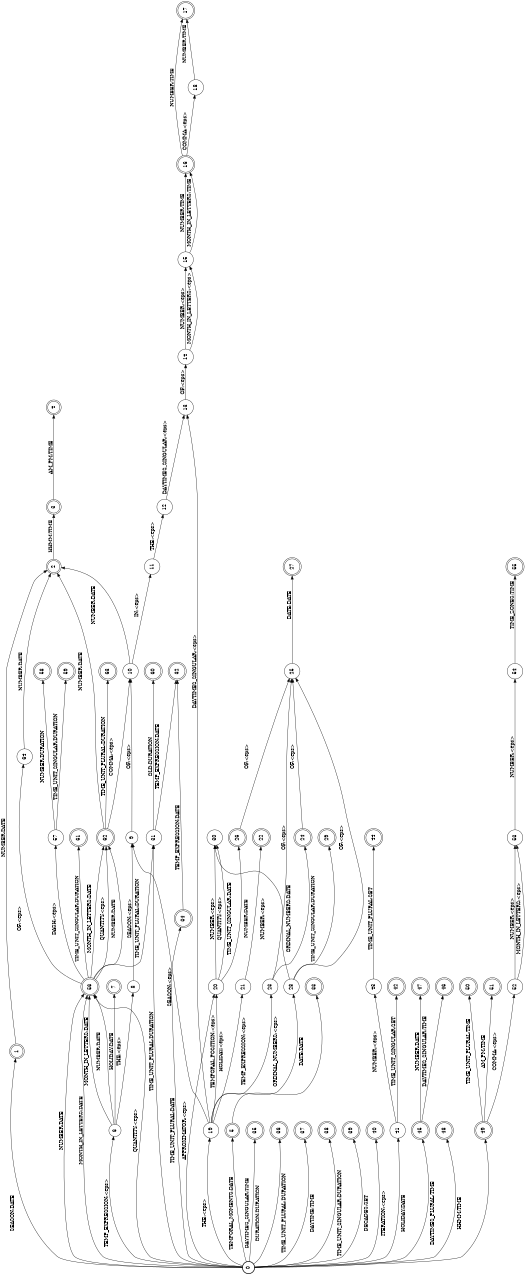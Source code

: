 digraph FST {
rankdir = LR;
size = "8.5,11";
label = "";
center = 1;
orientation = Landscape;
ranksep = "0.4";
nodesep = "0.25";
0 [label = "0", shape = circle, style = bold, fontsize = 14]
	0 -> 1 [label = "SEASON:DATE", fontsize = 14];
	0 -> 5 [label = "TEMPORAL_MOMENTS:DATE", fontsize = 14];
	0 -> 6 [label = "TEMP_EXPRESSION:<eps>", fontsize = 14];
	0 -> 19 [label = "THE:<eps>", fontsize = 14];
	0 -> 20 [label = "APPROXIMATOR:<eps>", fontsize = 14];
	0 -> 31 [label = "TIME_UNIT_PLURAL:DURATION", fontsize = 14];
	0 -> 34 [label = "TIME_UNIT_PLURAL:DATE", fontsize = 14];
	0 -> 35 [label = "DAYTIMES_SINGULAR:TIME", fontsize = 14];
	0 -> 36 [label = "DURATION:DURATION", fontsize = 14];
	0 -> 37 [label = "TIME_UNIT_PLURAL:DURATION", fontsize = 14];
	0 -> 38 [label = "DAYTIME:TIME", fontsize = 14];
	0 -> 39 [label = "TIME_UNIT_SINGULAR:DURATION", fontsize = 14];
	0 -> 40 [label = "DECADES:SET", fontsize = 14];
	0 -> 41 [label = "ITERATION:<eps>", fontsize = 14];
	0 -> 45 [label = "HOLIDAY:DATE", fontsize = 14];
	0 -> 48 [label = "DAYTIMES_PLURAL:TIME", fontsize = 14];
	0 -> 49 [label = "HHMM:TIME", fontsize = 14];
	0 -> 56 [label = "NUMBER:DATE", fontsize = 14];
	0 -> 56 [label = "MONTH_IN_LETTERS:DATE", fontsize = 14];
	0 -> 56 [label = "QUANTITY:<eps>", fontsize = 14];
1 [label = "1", shape = doublecircle, style = solid, fontsize = 14]
	1 -> 2 [label = "NUMBER:DATE", fontsize = 14];
2 [label = "2", shape = doublecircle, style = solid, fontsize = 14]
	2 -> 3 [label = "HHMM:TIME", fontsize = 14];
3 [label = "3", shape = doublecircle, style = solid, fontsize = 14]
	3 -> 4 [label = "AM_PM:TIME", fontsize = 14];
4 [label = "4", shape = doublecircle, style = solid, fontsize = 14]
5 [label = "5", shape = doublecircle, style = solid, fontsize = 14]
	5 -> 33 [label = "DATE:DATE", fontsize = 14];
6 [label = "6", shape = circle, style = solid, fontsize = 14]
	6 -> 7 [label = "HOLIDAY:DATE", fontsize = 14];
	6 -> 8 [label = "THE:<eps>", fontsize = 14];
	6 -> 56 [label = "NUMBER:DATE", fontsize = 14];
	6 -> 56 [label = "MONTH_IN_LETTERS:DATE", fontsize = 14];
7 [label = "7", shape = doublecircle, style = solid, fontsize = 14]
8 [label = "8", shape = circle, style = solid, fontsize = 14]
	8 -> 9 [label = "SEASON:<eps>", fontsize = 14];
9 [label = "9", shape = circle, style = solid, fontsize = 14]
	9 -> 10 [label = "OF:<eps>", fontsize = 14];
10 [label = "10", shape = circle, style = solid, fontsize = 14]
	10 -> 2 [label = "NUMBER:DATE", fontsize = 14];
	10 -> 11 [label = "IN:<eps>", fontsize = 14];
11 [label = "11", shape = circle, style = solid, fontsize = 14]
	11 -> 12 [label = "THE:<eps>", fontsize = 14];
12 [label = "12", shape = circle, style = solid, fontsize = 14]
	12 -> 13 [label = "DAYTIMES_SINGULAR:<eps>", fontsize = 14];
13 [label = "13", shape = circle, style = solid, fontsize = 14]
	13 -> 14 [label = "OF:<eps>", fontsize = 14];
14 [label = "14", shape = circle, style = solid, fontsize = 14]
	14 -> 15 [label = "NUMBER:<eps>", fontsize = 14];
	14 -> 15 [label = "MONTH_IN_LETTERS:<eps>", fontsize = 14];
15 [label = "15", shape = circle, style = solid, fontsize = 14]
	15 -> 16 [label = "NUMBER:TIME", fontsize = 14];
	15 -> 16 [label = "MONTH_IN_LETTERS:TIME", fontsize = 14];
16 [label = "16", shape = doublecircle, style = solid, fontsize = 14]
	16 -> 17 [label = "NUMBER:TIME", fontsize = 14];
	16 -> 18 [label = "COMMA:<eps>", fontsize = 14];
17 [label = "17", shape = doublecircle, style = solid, fontsize = 14]
18 [label = "18", shape = circle, style = solid, fontsize = 14]
	18 -> 17 [label = "NUMBER:TIME", fontsize = 14];
19 [label = "19", shape = circle, style = solid, fontsize = 14]
	19 -> 20 [label = "TEMPORAL_POSITION:<eps>", fontsize = 14];
	19 -> 21 [label = "HOLIDAY:<eps>", fontsize = 14];
	19 -> 13 [label = "DAYTIMES_SINGULAR:<eps>", fontsize = 14];
	19 -> 9 [label = "SEASON:<eps>", fontsize = 14];
	19 -> 23 [label = "TEMP_EXPRESSION:<eps>", fontsize = 14];
	19 -> 28 [label = "ORDINAL_NUMBERS:<eps>", fontsize = 14];
20 [label = "20", shape = circle, style = solid, fontsize = 14]
	20 -> 26 [label = "TIME_UNIT_SINGULAR:DATE", fontsize = 14];
	20 -> 30 [label = "NUMBER:<eps>", fontsize = 14];
	20 -> 30 [label = "QUANTITY:<eps>", fontsize = 14];
21 [label = "21", shape = circle, style = solid, fontsize = 14]
	21 -> 22 [label = "NUMBER:DATE", fontsize = 14];
22 [label = "22", shape = doublecircle, style = solid, fontsize = 14]
23 [label = "23", shape = circle, style = solid, fontsize = 14]
	23 -> 24 [label = "ORDINAL_NUMBERS:DATE", fontsize = 14];
	23 -> 25 [label = "OF:<eps>", fontsize = 14];
24 [label = "24", shape = doublecircle, style = solid, fontsize = 14]
	24 -> 25 [label = "OF:<eps>", fontsize = 14];
25 [label = "25", shape = circle, style = solid, fontsize = 14]
	25 -> 27 [label = "DATE:DATE", fontsize = 14];
26 [label = "26", shape = doublecircle, style = solid, fontsize = 14]
	26 -> 25 [label = "OF:<eps>", fontsize = 14];
27 [label = "27", shape = doublecircle, style = solid, fontsize = 14]
28 [label = "28", shape = circle, style = solid, fontsize = 14]
	28 -> 25 [label = "OF:<eps>", fontsize = 14];
	28 -> 29 [label = "TIME_UNIT_SINGULAR:DURATION", fontsize = 14];
	28 -> 30 [label = "NUMBER:<eps>", fontsize = 14];
29 [label = "29", shape = doublecircle, style = solid, fontsize = 14]
30 [label = "30", shape = circle, style = solid, fontsize = 14]
31 [label = "31", shape = circle, style = solid, fontsize = 14]
	31 -> 32 [label = "TEMP_EXPRESSION:DATE", fontsize = 14];
	31 -> 60 [label = "OLD:DURATION", fontsize = 14];
32 [label = "32", shape = doublecircle, style = solid, fontsize = 14]
33 [label = "33", shape = doublecircle, style = solid, fontsize = 14]
34 [label = "34", shape = doublecircle, style = solid, fontsize = 14]
	34 -> 32 [label = "TEMP_EXPRESSION:DATE", fontsize = 14];
35 [label = "35", shape = doublecircle, style = solid, fontsize = 14]
36 [label = "36", shape = doublecircle, style = solid, fontsize = 14]
37 [label = "37", shape = doublecircle, style = solid, fontsize = 14]
38 [label = "38", shape = doublecircle, style = solid, fontsize = 14]
39 [label = "39", shape = doublecircle, style = solid, fontsize = 14]
40 [label = "40", shape = doublecircle, style = solid, fontsize = 14]
41 [label = "41", shape = circle, style = solid, fontsize = 14]
	41 -> 42 [label = "TIME_UNIT_SINGULAR:SET", fontsize = 14];
	41 -> 43 [label = "NUMBER:<eps>", fontsize = 14];
42 [label = "42", shape = doublecircle, style = solid, fontsize = 14]
43 [label = "43", shape = circle, style = solid, fontsize = 14]
	43 -> 44 [label = "TIME_UNIT_PLURAL:SET", fontsize = 14];
44 [label = "44", shape = doublecircle, style = solid, fontsize = 14]
45 [label = "45", shape = doublecircle, style = solid, fontsize = 14]
	45 -> 46 [label = "DAYTIMES_SINGULAR:TIME", fontsize = 14];
	45 -> 47 [label = "NUMBER:DATE", fontsize = 14];
46 [label = "46", shape = doublecircle, style = solid, fontsize = 14]
47 [label = "47", shape = doublecircle, style = solid, fontsize = 14]
48 [label = "48", shape = doublecircle, style = solid, fontsize = 14]
49 [label = "49", shape = doublecircle, style = solid, fontsize = 14]
	49 -> 50 [label = "TIME_UNIT_PLURAL:TIME", fontsize = 14];
	49 -> 51 [label = "AM_PM:TIME", fontsize = 14];
	49 -> 52 [label = "COMMA:<eps>", fontsize = 14];
50 [label = "50", shape = doublecircle, style = solid, fontsize = 14]
51 [label = "51", shape = doublecircle, style = solid, fontsize = 14]
52 [label = "52", shape = circle, style = solid, fontsize = 14]
	52 -> 53 [label = "NUMBER:<eps>", fontsize = 14];
	52 -> 53 [label = "MONTH_IN_LETTERS:<eps>", fontsize = 14];
53 [label = "53", shape = circle, style = solid, fontsize = 14]
	53 -> 54 [label = "NUMBER:<eps>", fontsize = 14];
54 [label = "54", shape = circle, style = solid, fontsize = 14]
	54 -> 55 [label = "TIME_ZONES:TIME", fontsize = 14];
55 [label = "55", shape = doublecircle, style = solid, fontsize = 14]
56 [label = "56", shape = doublecircle, style = solid, fontsize = 14]
	56 -> 57 [label = "DASH:<eps>", fontsize = 14];
	56 -> 31 [label = "TIME_UNIT_PLURAL:DURATION", fontsize = 14];
	56 -> 61 [label = "TIME_UNIT_SINGULAR:DURATION", fontsize = 14];
	56 -> 62 [label = "NUMBER:DATE", fontsize = 14];
	56 -> 62 [label = "MONTH_IN_LETTERS:DATE", fontsize = 14];
	56 -> 62 [label = "QUANTITY:<eps>", fontsize = 14];
	56 -> 64 [label = "OF:<eps>", fontsize = 14];
57 [label = "57", shape = circle, style = solid, fontsize = 14]
	57 -> 58 [label = "NUMBER:DURATION", fontsize = 14];
	57 -> 59 [label = "TIME_UNIT_SINGULAR:DURATION", fontsize = 14];
58 [label = "58", shape = doublecircle, style = solid, fontsize = 14]
59 [label = "59", shape = doublecircle, style = solid, fontsize = 14]
60 [label = "60", shape = doublecircle, style = solid, fontsize = 14]
61 [label = "61", shape = doublecircle, style = solid, fontsize = 14]
62 [label = "62", shape = doublecircle, style = solid, fontsize = 14]
	62 -> 63 [label = "TIME_UNIT_PLURAL:DURATION", fontsize = 14];
	62 -> 2 [label = "NUMBER:DATE", fontsize = 14];
	62 -> 10 [label = "COMMA:<eps>", fontsize = 14];
63 [label = "63", shape = doublecircle, style = solid, fontsize = 14]
64 [label = "64", shape = circle, style = solid, fontsize = 14]
	64 -> 2 [label = "NUMBER:DATE", fontsize = 14];
}
